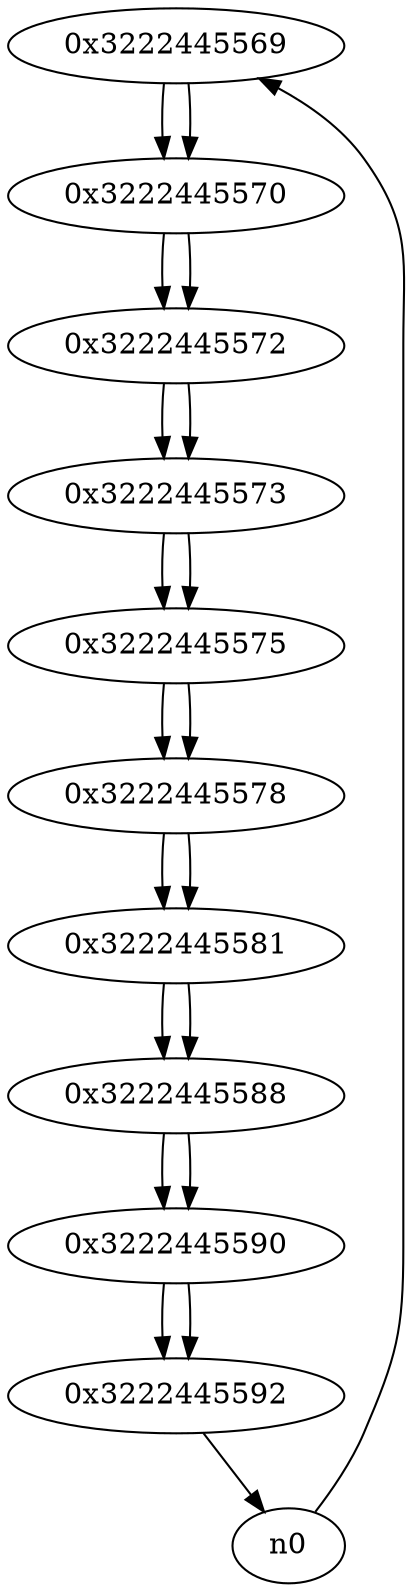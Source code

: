 digraph G{
/* nodes */
  n1 [label="0x3222445569"]
  n2 [label="0x3222445570"]
  n3 [label="0x3222445572"]
  n4 [label="0x3222445573"]
  n5 [label="0x3222445575"]
  n6 [label="0x3222445578"]
  n7 [label="0x3222445581"]
  n8 [label="0x3222445588"]
  n9 [label="0x3222445590"]
  n10 [label="0x3222445592"]
/* edges */
n1 -> n2;
n0 -> n1;
n2 -> n3;
n1 -> n2;
n3 -> n4;
n2 -> n3;
n4 -> n5;
n3 -> n4;
n5 -> n6;
n4 -> n5;
n6 -> n7;
n5 -> n6;
n7 -> n8;
n6 -> n7;
n8 -> n9;
n7 -> n8;
n9 -> n10;
n8 -> n9;
n10 -> n0;
n9 -> n10;
}
